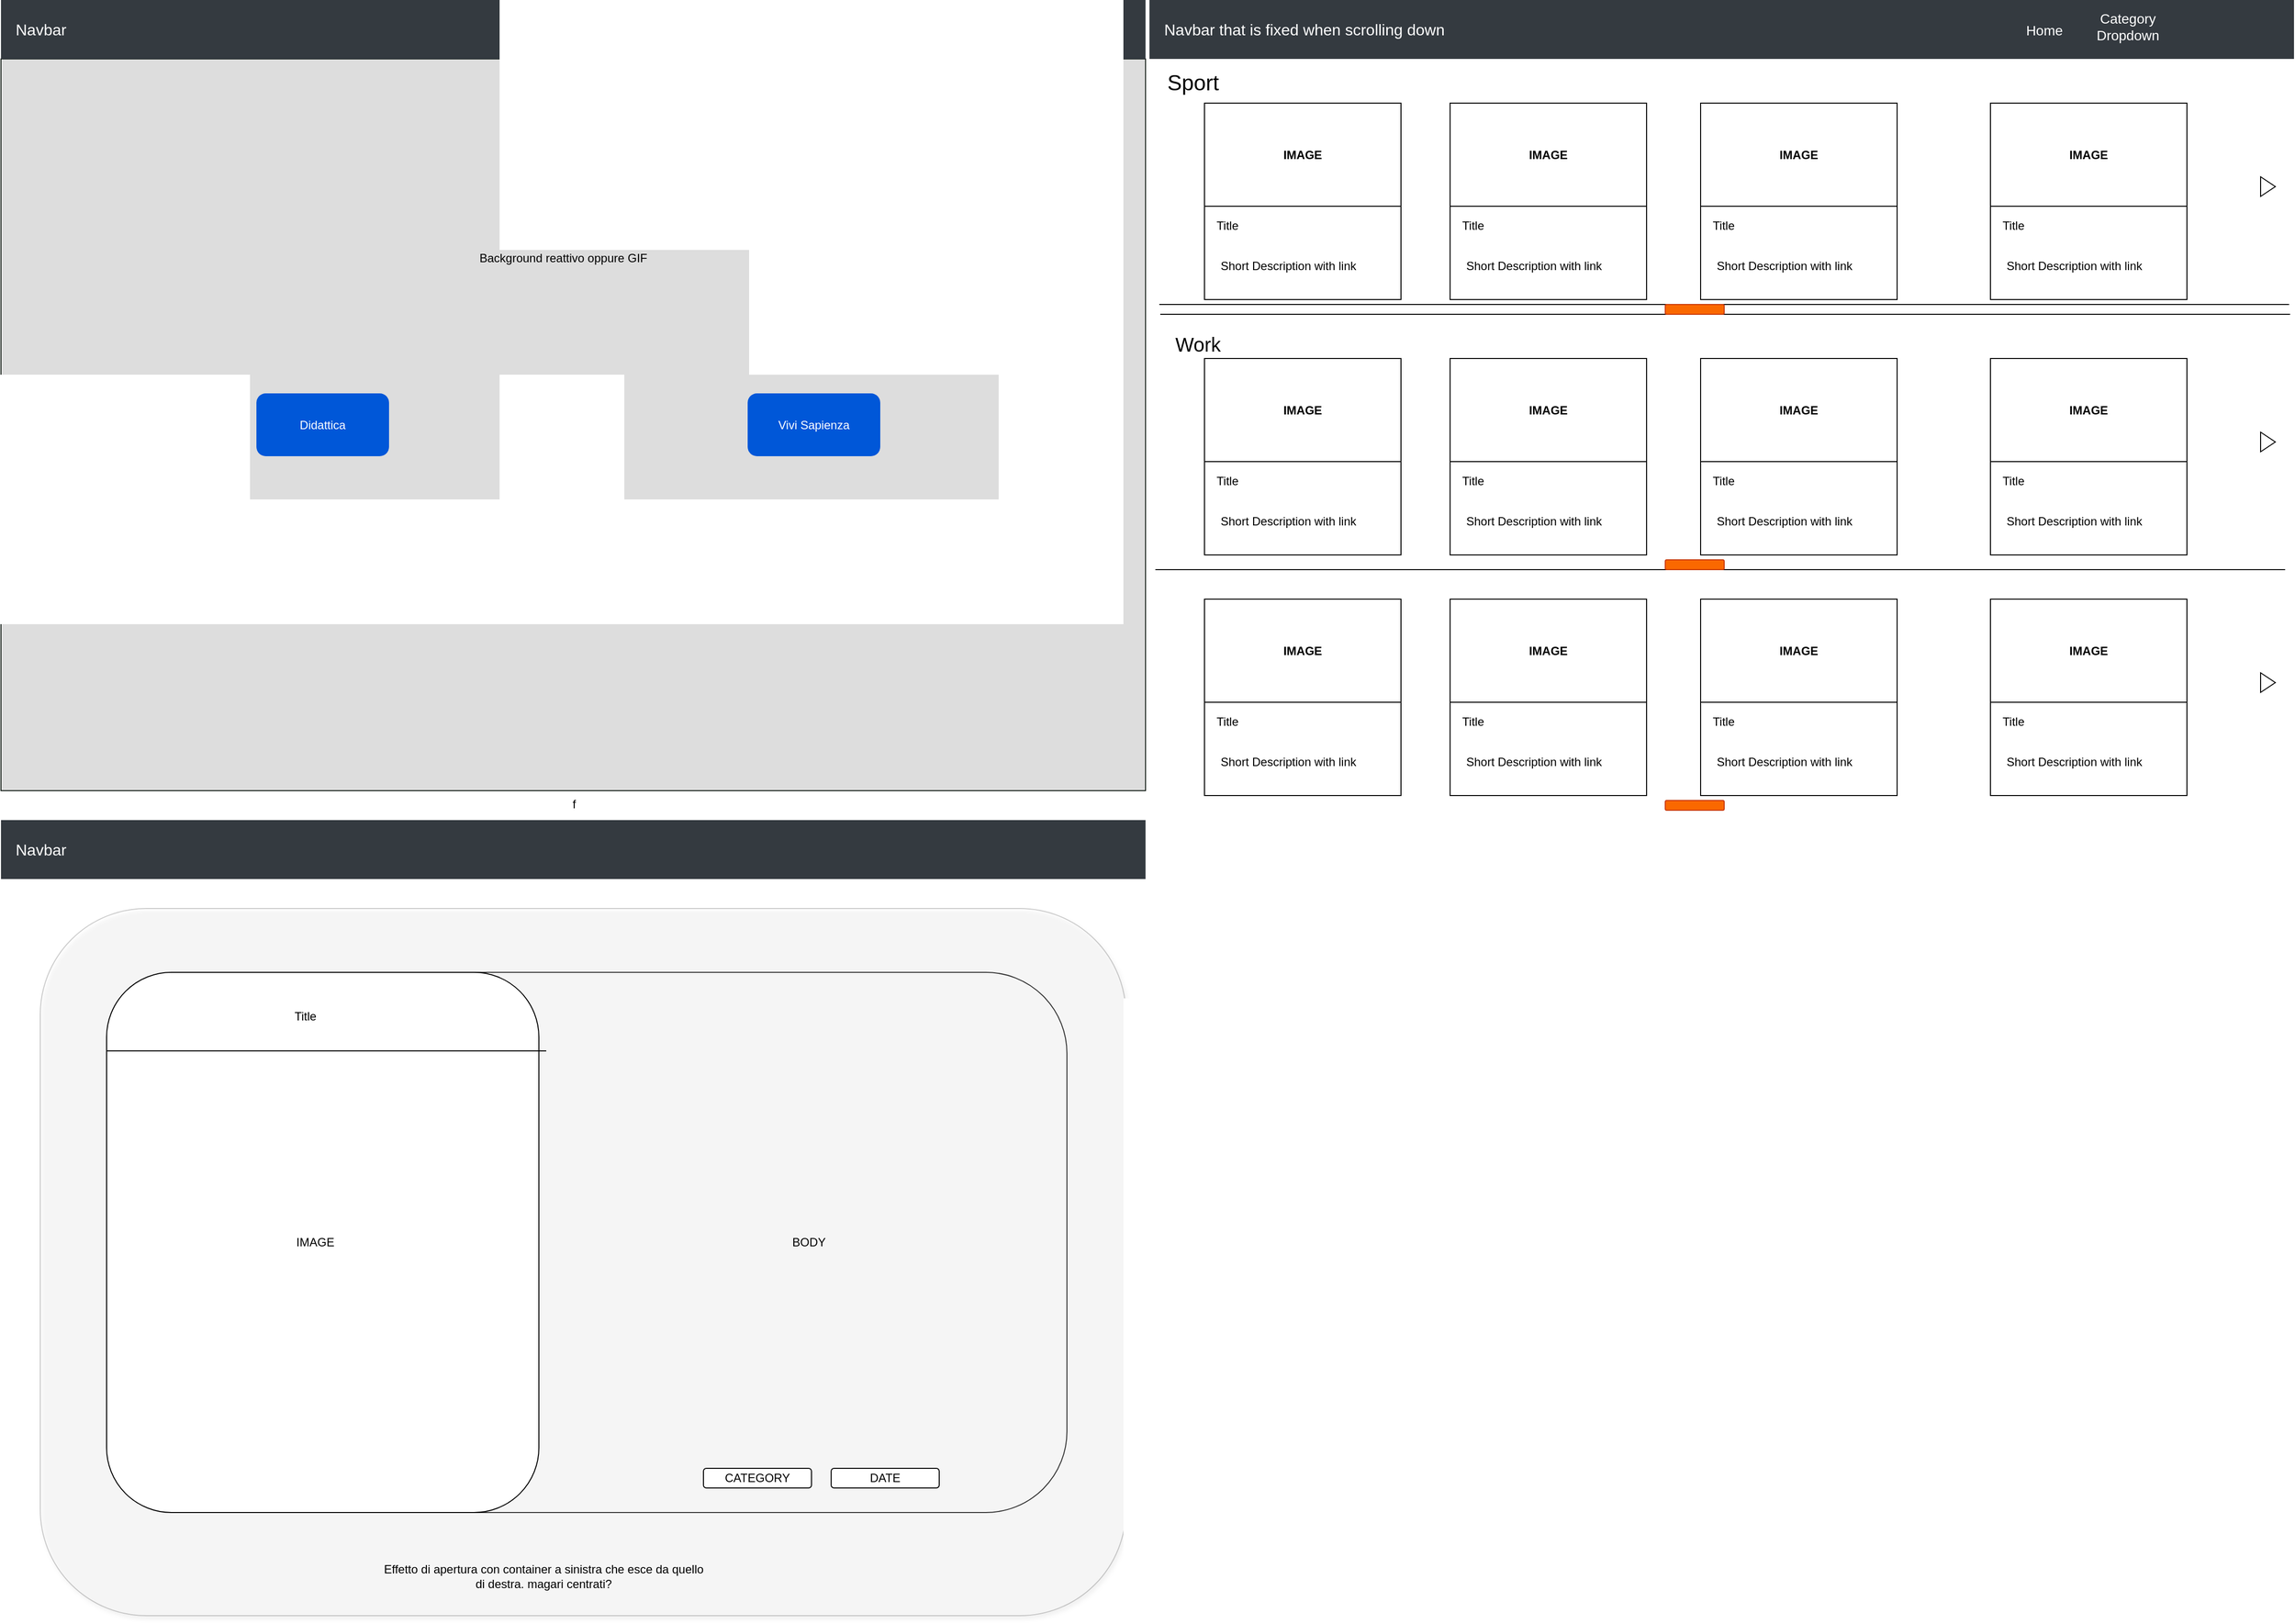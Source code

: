 <mxfile version="21.1.1" type="device">
  <diagram name="Page-1" id="6EgMhWEb-nkDl0XdSn-C">
    <mxGraphModel dx="1647" dy="912" grid="1" gridSize="5" guides="1" tooltips="1" connect="1" arrows="1" fold="1" page="1" pageScale="1" pageWidth="1169" pageHeight="827" math="0" shadow="0">
      <root>
        <mxCell id="0" />
        <mxCell id="1" parent="0" />
        <mxCell id="TPJMeiY1_PRA1f4oK3qn-159" value="" style="rounded=1;whiteSpace=wrap;html=1;" vertex="1" parent="1">
          <mxGeometry x="385" y="990" width="700" height="550" as="geometry" />
        </mxCell>
        <mxCell id="TPJMeiY1_PRA1f4oK3qn-14" value="f" style="verticalLabelPosition=bottom;verticalAlign=top;html=1;shadow=0;dashed=0;strokeWidth=1;shape=mxgraph.ios.iBgFlat;strokeColor=#18211b;fillColor=#dddddd;" vertex="1" parent="1">
          <mxGeometry y="60" width="1165" height="745" as="geometry" />
        </mxCell>
        <mxCell id="TPJMeiY1_PRA1f4oK3qn-4" value="Navbar" style="html=1;shadow=0;dashed=0;fillColor=#343A40;strokeColor=none;fontSize=16;fontColor=#ffffff;align=left;spacing=15;" vertex="1" parent="1">
          <mxGeometry width="1165" height="60" as="geometry" />
        </mxCell>
        <mxCell id="TPJMeiY1_PRA1f4oK3qn-12" value="Didattica" style="rounded=1;fillColor=#0057D8;strokeColor=none;html=1;whiteSpace=wrap;fontColor=#ffffff;align=center;verticalAlign=middle;fontStyle=0;fontSize=12;sketch=0;" vertex="1" parent="1">
          <mxGeometry x="260" y="400.5" width="135" height="64" as="geometry" />
        </mxCell>
        <mxCell id="TPJMeiY1_PRA1f4oK3qn-13" value="Vivi Sapienza" style="rounded=1;fillColor=#0057D8;strokeColor=none;html=1;whiteSpace=wrap;fontColor=#ffffff;align=center;verticalAlign=middle;fontStyle=0;fontSize=12;sketch=0;" vertex="1" parent="1">
          <mxGeometry x="760" y="400.5" width="135" height="64" as="geometry" />
        </mxCell>
        <mxCell id="TPJMeiY1_PRA1f4oK3qn-15" value="Navbar that is fixed when scrolling down" style="html=1;shadow=0;dashed=0;fillColor=#343A40;strokeColor=none;fontSize=16;fontColor=#ffffff;align=left;spacing=15;" vertex="1" parent="1">
          <mxGeometry x="1169" width="1165" height="60" as="geometry" />
        </mxCell>
        <mxCell id="TPJMeiY1_PRA1f4oK3qn-23" value="Home" style="fillColor=none;strokeColor=none;fontSize=14;fontColor=#ffffff;align=center;" vertex="1" parent="1">
          <mxGeometry x="2045" y="10" width="70" height="40" as="geometry" />
        </mxCell>
        <mxCell id="TPJMeiY1_PRA1f4oK3qn-24" value="Category&#xa;Dropdown&#xa;" style="fillColor=none;strokeColor=none;fontSize=14;fontColor=#ffffff;align=center;" vertex="1" parent="1">
          <mxGeometry x="2130" y="15" width="70" height="40" as="geometry" />
        </mxCell>
        <mxCell id="TPJMeiY1_PRA1f4oK3qn-25" value="" style="endArrow=none;html=1;rounded=0;movable=0;resizable=0;rotatable=0;deletable=0;editable=0;locked=1;connectable=0;" edge="1" parent="1">
          <mxGeometry width="50" height="50" relative="1" as="geometry">
            <mxPoint x="1180" y="320" as="sourcePoint" />
            <mxPoint x="2330" y="320" as="targetPoint" />
          </mxGeometry>
        </mxCell>
        <mxCell id="TPJMeiY1_PRA1f4oK3qn-26" value="" style="endArrow=none;html=1;rounded=0;" edge="1" parent="1">
          <mxGeometry width="50" height="50" relative="1" as="geometry">
            <mxPoint x="1175" y="580" as="sourcePoint" />
            <mxPoint x="2325" y="580" as="targetPoint" />
          </mxGeometry>
        </mxCell>
        <mxCell id="TPJMeiY1_PRA1f4oK3qn-28" value="&lt;font style=&quot;font-size: 22px;&quot;&gt;Sport&lt;/font&gt;" style="text;html=1;align=center;verticalAlign=middle;resizable=0;points=[];autosize=1;strokeColor=none;fillColor=none;" vertex="1" parent="1">
          <mxGeometry x="1175" y="65" width="75" height="40" as="geometry" />
        </mxCell>
        <mxCell id="TPJMeiY1_PRA1f4oK3qn-29" value="&lt;font style=&quot;font-size: 20px;&quot;&gt;Work&lt;/font&gt;" style="text;html=1;align=center;verticalAlign=middle;resizable=0;points=[];autosize=1;strokeColor=none;fillColor=none;" vertex="1" parent="1">
          <mxGeometry x="1185" y="330" width="65" height="40" as="geometry" />
        </mxCell>
        <mxCell id="TPJMeiY1_PRA1f4oK3qn-73" value="IMAGE" style="swimlane;whiteSpace=wrap;html=1;startSize=105;" vertex="1" parent="1">
          <mxGeometry x="1225" y="105" width="200" height="200" as="geometry" />
        </mxCell>
        <mxCell id="TPJMeiY1_PRA1f4oK3qn-74" value="Title" style="text;html=1;align=center;verticalAlign=middle;resizable=0;points=[];autosize=1;strokeColor=none;fillColor=none;" vertex="1" parent="TPJMeiY1_PRA1f4oK3qn-73">
          <mxGeometry y="110" width="45" height="30" as="geometry" />
        </mxCell>
        <mxCell id="TPJMeiY1_PRA1f4oK3qn-75" value="&lt;div&gt;Short Description with link&lt;/div&gt;&lt;div&gt;&lt;br&gt;&lt;/div&gt;" style="text;html=1;align=center;verticalAlign=middle;resizable=0;points=[];autosize=1;strokeColor=none;fillColor=none;" vertex="1" parent="TPJMeiY1_PRA1f4oK3qn-73">
          <mxGeometry x="5" y="150" width="160" height="45" as="geometry" />
        </mxCell>
        <mxCell id="TPJMeiY1_PRA1f4oK3qn-76" value="IMAGE" style="swimlane;whiteSpace=wrap;html=1;startSize=105;" vertex="1" parent="1">
          <mxGeometry x="1475" y="105" width="200" height="200" as="geometry" />
        </mxCell>
        <mxCell id="TPJMeiY1_PRA1f4oK3qn-77" value="Title" style="text;html=1;align=center;verticalAlign=middle;resizable=0;points=[];autosize=1;strokeColor=none;fillColor=none;" vertex="1" parent="TPJMeiY1_PRA1f4oK3qn-76">
          <mxGeometry y="110" width="45" height="30" as="geometry" />
        </mxCell>
        <mxCell id="TPJMeiY1_PRA1f4oK3qn-78" value="&lt;div&gt;Short Description with link&lt;/div&gt;&lt;div&gt;&lt;br&gt;&lt;/div&gt;" style="text;html=1;align=center;verticalAlign=middle;resizable=0;points=[];autosize=1;strokeColor=none;fillColor=none;" vertex="1" parent="TPJMeiY1_PRA1f4oK3qn-76">
          <mxGeometry x="5" y="150" width="160" height="45" as="geometry" />
        </mxCell>
        <mxCell id="TPJMeiY1_PRA1f4oK3qn-88" value="IMAGE" style="swimlane;whiteSpace=wrap;html=1;startSize=105;" vertex="1" parent="1">
          <mxGeometry x="1730" y="105" width="200" height="200" as="geometry" />
        </mxCell>
        <mxCell id="TPJMeiY1_PRA1f4oK3qn-89" value="Title" style="text;html=1;align=center;verticalAlign=middle;resizable=0;points=[];autosize=1;strokeColor=none;fillColor=none;" vertex="1" parent="TPJMeiY1_PRA1f4oK3qn-88">
          <mxGeometry y="110" width="45" height="30" as="geometry" />
        </mxCell>
        <mxCell id="TPJMeiY1_PRA1f4oK3qn-90" value="&lt;div&gt;Short Description with link&lt;/div&gt;&lt;div&gt;&lt;br&gt;&lt;/div&gt;" style="text;html=1;align=center;verticalAlign=middle;resizable=0;points=[];autosize=1;strokeColor=none;fillColor=none;" vertex="1" parent="TPJMeiY1_PRA1f4oK3qn-88">
          <mxGeometry x="5" y="150" width="160" height="45" as="geometry" />
        </mxCell>
        <mxCell id="TPJMeiY1_PRA1f4oK3qn-91" value="IMAGE" style="swimlane;whiteSpace=wrap;html=1;startSize=105;" vertex="1" parent="1">
          <mxGeometry x="2025" y="105" width="200" height="200" as="geometry" />
        </mxCell>
        <mxCell id="TPJMeiY1_PRA1f4oK3qn-92" value="Title" style="text;html=1;align=center;verticalAlign=middle;resizable=0;points=[];autosize=1;strokeColor=none;fillColor=none;" vertex="1" parent="TPJMeiY1_PRA1f4oK3qn-91">
          <mxGeometry y="110" width="45" height="30" as="geometry" />
        </mxCell>
        <mxCell id="TPJMeiY1_PRA1f4oK3qn-93" value="&lt;div&gt;Short Description with link&lt;/div&gt;&lt;div&gt;&lt;br&gt;&lt;/div&gt;" style="text;html=1;align=center;verticalAlign=middle;resizable=0;points=[];autosize=1;strokeColor=none;fillColor=none;" vertex="1" parent="TPJMeiY1_PRA1f4oK3qn-91">
          <mxGeometry x="5" y="150" width="160" height="45" as="geometry" />
        </mxCell>
        <mxCell id="TPJMeiY1_PRA1f4oK3qn-95" value="" style="endArrow=none;html=1;rounded=0;" edge="1" parent="1">
          <mxGeometry width="50" height="50" relative="1" as="geometry">
            <mxPoint x="1179" y="310" as="sourcePoint" />
            <mxPoint x="2329" y="310" as="targetPoint" />
          </mxGeometry>
        </mxCell>
        <mxCell id="TPJMeiY1_PRA1f4oK3qn-96" value="" style="rounded=1;whiteSpace=wrap;html=1;fillColor=#fa6800;strokeColor=#C73500;fontColor=#000000;" vertex="1" parent="1">
          <mxGeometry x="1694" y="310" width="60" height="10" as="geometry" />
        </mxCell>
        <mxCell id="TPJMeiY1_PRA1f4oK3qn-100" value="" style="triangle;whiteSpace=wrap;html=1;" vertex="1" parent="1">
          <mxGeometry x="2300" y="180" width="15" height="20" as="geometry" />
        </mxCell>
        <mxCell id="TPJMeiY1_PRA1f4oK3qn-111" value="IMAGE" style="swimlane;whiteSpace=wrap;html=1;startSize=105;" vertex="1" parent="1">
          <mxGeometry x="1225" y="365" width="200" height="200" as="geometry" />
        </mxCell>
        <mxCell id="TPJMeiY1_PRA1f4oK3qn-112" value="Title" style="text;html=1;align=center;verticalAlign=middle;resizable=0;points=[];autosize=1;strokeColor=none;fillColor=none;" vertex="1" parent="TPJMeiY1_PRA1f4oK3qn-111">
          <mxGeometry y="110" width="45" height="30" as="geometry" />
        </mxCell>
        <mxCell id="TPJMeiY1_PRA1f4oK3qn-113" value="&lt;div&gt;Short Description with link&lt;/div&gt;&lt;div&gt;&lt;br&gt;&lt;/div&gt;" style="text;html=1;align=center;verticalAlign=middle;resizable=0;points=[];autosize=1;strokeColor=none;fillColor=none;" vertex="1" parent="TPJMeiY1_PRA1f4oK3qn-111">
          <mxGeometry x="5" y="150" width="160" height="45" as="geometry" />
        </mxCell>
        <mxCell id="TPJMeiY1_PRA1f4oK3qn-114" value="IMAGE" style="swimlane;whiteSpace=wrap;html=1;startSize=105;" vertex="1" parent="1">
          <mxGeometry x="1475" y="365" width="200" height="200" as="geometry" />
        </mxCell>
        <mxCell id="TPJMeiY1_PRA1f4oK3qn-115" value="Title" style="text;html=1;align=center;verticalAlign=middle;resizable=0;points=[];autosize=1;strokeColor=none;fillColor=none;" vertex="1" parent="TPJMeiY1_PRA1f4oK3qn-114">
          <mxGeometry y="110" width="45" height="30" as="geometry" />
        </mxCell>
        <mxCell id="TPJMeiY1_PRA1f4oK3qn-116" value="&lt;div&gt;Short Description with link&lt;/div&gt;&lt;div&gt;&lt;br&gt;&lt;/div&gt;" style="text;html=1;align=center;verticalAlign=middle;resizable=0;points=[];autosize=1;strokeColor=none;fillColor=none;" vertex="1" parent="TPJMeiY1_PRA1f4oK3qn-114">
          <mxGeometry x="5" y="150" width="160" height="45" as="geometry" />
        </mxCell>
        <mxCell id="TPJMeiY1_PRA1f4oK3qn-117" value="IMAGE" style="swimlane;whiteSpace=wrap;html=1;startSize=105;" vertex="1" parent="1">
          <mxGeometry x="1730" y="365" width="200" height="200" as="geometry" />
        </mxCell>
        <mxCell id="TPJMeiY1_PRA1f4oK3qn-118" value="Title" style="text;html=1;align=center;verticalAlign=middle;resizable=0;points=[];autosize=1;strokeColor=none;fillColor=none;" vertex="1" parent="TPJMeiY1_PRA1f4oK3qn-117">
          <mxGeometry y="110" width="45" height="30" as="geometry" />
        </mxCell>
        <mxCell id="TPJMeiY1_PRA1f4oK3qn-119" value="&lt;div&gt;Short Description with link&lt;/div&gt;&lt;div&gt;&lt;br&gt;&lt;/div&gt;" style="text;html=1;align=center;verticalAlign=middle;resizable=0;points=[];autosize=1;strokeColor=none;fillColor=none;" vertex="1" parent="TPJMeiY1_PRA1f4oK3qn-117">
          <mxGeometry x="5" y="150" width="160" height="45" as="geometry" />
        </mxCell>
        <mxCell id="TPJMeiY1_PRA1f4oK3qn-120" value="IMAGE" style="swimlane;whiteSpace=wrap;html=1;startSize=105;" vertex="1" parent="1">
          <mxGeometry x="2025" y="365" width="200" height="200" as="geometry" />
        </mxCell>
        <mxCell id="TPJMeiY1_PRA1f4oK3qn-121" value="Title" style="text;html=1;align=center;verticalAlign=middle;resizable=0;points=[];autosize=1;strokeColor=none;fillColor=none;" vertex="1" parent="TPJMeiY1_PRA1f4oK3qn-120">
          <mxGeometry y="110" width="45" height="30" as="geometry" />
        </mxCell>
        <mxCell id="TPJMeiY1_PRA1f4oK3qn-122" value="&lt;div&gt;Short Description with link&lt;/div&gt;&lt;div&gt;&lt;br&gt;&lt;/div&gt;" style="text;html=1;align=center;verticalAlign=middle;resizable=0;points=[];autosize=1;strokeColor=none;fillColor=none;" vertex="1" parent="TPJMeiY1_PRA1f4oK3qn-120">
          <mxGeometry x="5" y="150" width="160" height="45" as="geometry" />
        </mxCell>
        <mxCell id="TPJMeiY1_PRA1f4oK3qn-123" value="" style="rounded=1;whiteSpace=wrap;html=1;fillColor=#fa6800;strokeColor=#C73500;fontColor=#000000;" vertex="1" parent="1">
          <mxGeometry x="1694" y="570" width="60" height="10" as="geometry" />
        </mxCell>
        <mxCell id="TPJMeiY1_PRA1f4oK3qn-124" value="" style="triangle;whiteSpace=wrap;html=1;" vertex="1" parent="1">
          <mxGeometry x="2300" y="440" width="15" height="20" as="geometry" />
        </mxCell>
        <mxCell id="TPJMeiY1_PRA1f4oK3qn-125" value="IMAGE" style="swimlane;whiteSpace=wrap;html=1;startSize=105;" vertex="1" parent="1">
          <mxGeometry x="1225" y="610" width="200" height="200" as="geometry" />
        </mxCell>
        <mxCell id="TPJMeiY1_PRA1f4oK3qn-126" value="Title" style="text;html=1;align=center;verticalAlign=middle;resizable=0;points=[];autosize=1;strokeColor=none;fillColor=none;" vertex="1" parent="TPJMeiY1_PRA1f4oK3qn-125">
          <mxGeometry y="110" width="45" height="30" as="geometry" />
        </mxCell>
        <mxCell id="TPJMeiY1_PRA1f4oK3qn-127" value="&lt;div&gt;Short Description with link&lt;/div&gt;&lt;div&gt;&lt;br&gt;&lt;/div&gt;" style="text;html=1;align=center;verticalAlign=middle;resizable=0;points=[];autosize=1;strokeColor=none;fillColor=none;" vertex="1" parent="TPJMeiY1_PRA1f4oK3qn-125">
          <mxGeometry x="5" y="150" width="160" height="45" as="geometry" />
        </mxCell>
        <mxCell id="TPJMeiY1_PRA1f4oK3qn-128" value="IMAGE" style="swimlane;whiteSpace=wrap;html=1;startSize=105;" vertex="1" parent="1">
          <mxGeometry x="1475" y="610" width="200" height="200" as="geometry" />
        </mxCell>
        <mxCell id="TPJMeiY1_PRA1f4oK3qn-129" value="Title" style="text;html=1;align=center;verticalAlign=middle;resizable=0;points=[];autosize=1;strokeColor=none;fillColor=none;" vertex="1" parent="TPJMeiY1_PRA1f4oK3qn-128">
          <mxGeometry y="110" width="45" height="30" as="geometry" />
        </mxCell>
        <mxCell id="TPJMeiY1_PRA1f4oK3qn-130" value="&lt;div&gt;Short Description with link&lt;/div&gt;&lt;div&gt;&lt;br&gt;&lt;/div&gt;" style="text;html=1;align=center;verticalAlign=middle;resizable=0;points=[];autosize=1;strokeColor=none;fillColor=none;" vertex="1" parent="TPJMeiY1_PRA1f4oK3qn-128">
          <mxGeometry x="5" y="150" width="160" height="45" as="geometry" />
        </mxCell>
        <mxCell id="TPJMeiY1_PRA1f4oK3qn-131" value="IMAGE" style="swimlane;whiteSpace=wrap;html=1;startSize=105;" vertex="1" parent="1">
          <mxGeometry x="1730" y="610" width="200" height="200" as="geometry" />
        </mxCell>
        <mxCell id="TPJMeiY1_PRA1f4oK3qn-132" value="Title" style="text;html=1;align=center;verticalAlign=middle;resizable=0;points=[];autosize=1;strokeColor=none;fillColor=none;" vertex="1" parent="TPJMeiY1_PRA1f4oK3qn-131">
          <mxGeometry y="110" width="45" height="30" as="geometry" />
        </mxCell>
        <mxCell id="TPJMeiY1_PRA1f4oK3qn-133" value="&lt;div&gt;Short Description with link&lt;/div&gt;&lt;div&gt;&lt;br&gt;&lt;/div&gt;" style="text;html=1;align=center;verticalAlign=middle;resizable=0;points=[];autosize=1;strokeColor=none;fillColor=none;" vertex="1" parent="TPJMeiY1_PRA1f4oK3qn-131">
          <mxGeometry x="5" y="150" width="160" height="45" as="geometry" />
        </mxCell>
        <mxCell id="TPJMeiY1_PRA1f4oK3qn-134" value="IMAGE" style="swimlane;whiteSpace=wrap;html=1;startSize=105;" vertex="1" parent="1">
          <mxGeometry x="2025" y="610" width="200" height="200" as="geometry" />
        </mxCell>
        <mxCell id="TPJMeiY1_PRA1f4oK3qn-135" value="Title" style="text;html=1;align=center;verticalAlign=middle;resizable=0;points=[];autosize=1;strokeColor=none;fillColor=none;" vertex="1" parent="TPJMeiY1_PRA1f4oK3qn-134">
          <mxGeometry y="110" width="45" height="30" as="geometry" />
        </mxCell>
        <mxCell id="TPJMeiY1_PRA1f4oK3qn-136" value="&lt;div&gt;Short Description with link&lt;/div&gt;&lt;div&gt;&lt;br&gt;&lt;/div&gt;" style="text;html=1;align=center;verticalAlign=middle;resizable=0;points=[];autosize=1;strokeColor=none;fillColor=none;" vertex="1" parent="TPJMeiY1_PRA1f4oK3qn-134">
          <mxGeometry x="5" y="150" width="160" height="45" as="geometry" />
        </mxCell>
        <mxCell id="TPJMeiY1_PRA1f4oK3qn-137" value="" style="rounded=1;whiteSpace=wrap;html=1;fillColor=#fa6800;strokeColor=#C73500;fontColor=#000000;" vertex="1" parent="1">
          <mxGeometry x="1694" y="815" width="60" height="10" as="geometry" />
        </mxCell>
        <mxCell id="TPJMeiY1_PRA1f4oK3qn-138" value="" style="triangle;whiteSpace=wrap;html=1;" vertex="1" parent="1">
          <mxGeometry x="2300" y="685" width="15" height="20" as="geometry" />
        </mxCell>
        <mxCell id="TPJMeiY1_PRA1f4oK3qn-153" value="Navbar" style="html=1;shadow=0;dashed=0;fillColor=#343A40;strokeColor=none;fontSize=16;fontColor=#ffffff;align=left;spacing=15;" vertex="1" parent="1">
          <mxGeometry y="835" width="1165" height="60" as="geometry" />
        </mxCell>
        <mxCell id="TPJMeiY1_PRA1f4oK3qn-154" value="" style="rounded=1;whiteSpace=wrap;html=1;fillColor=default;opacity=20;shadow=1;" vertex="1" parent="1">
          <mxGeometry x="40" y="925" width="1105" height="720" as="geometry" />
        </mxCell>
        <mxCell id="TPJMeiY1_PRA1f4oK3qn-155" value="" style="rounded=1;whiteSpace=wrap;html=1;" vertex="1" parent="1">
          <mxGeometry x="107.5" y="990" width="440" height="550" as="geometry" />
        </mxCell>
        <mxCell id="TPJMeiY1_PRA1f4oK3qn-156" value="" style="endArrow=none;html=1;rounded=0;" edge="1" parent="1">
          <mxGeometry width="50" height="50" relative="1" as="geometry">
            <mxPoint x="107.5" y="1070" as="sourcePoint" />
            <mxPoint x="555" y="1070" as="targetPoint" />
          </mxGeometry>
        </mxCell>
        <mxCell id="TPJMeiY1_PRA1f4oK3qn-157" value="Title" style="text;html=1;strokeColor=none;fillColor=none;align=center;verticalAlign=middle;whiteSpace=wrap;rounded=0;" vertex="1" parent="1">
          <mxGeometry x="280" y="1020" width="60" height="30" as="geometry" />
        </mxCell>
        <mxCell id="TPJMeiY1_PRA1f4oK3qn-158" value="IMAGE" style="text;html=1;strokeColor=none;fillColor=none;align=center;verticalAlign=middle;whiteSpace=wrap;rounded=0;" vertex="1" parent="1">
          <mxGeometry x="290" y="1250" width="60" height="30" as="geometry" />
        </mxCell>
        <mxCell id="TPJMeiY1_PRA1f4oK3qn-160" value="BODY" style="text;html=1;strokeColor=none;fillColor=none;align=center;verticalAlign=middle;whiteSpace=wrap;rounded=0;" vertex="1" parent="1">
          <mxGeometry x="585" y="1040" width="475" height="450" as="geometry" />
        </mxCell>
        <mxCell id="TPJMeiY1_PRA1f4oK3qn-161" value="DATE" style="rounded=1;whiteSpace=wrap;html=1;" vertex="1" parent="1">
          <mxGeometry x="845" y="1495" width="110" height="20" as="geometry" />
        </mxCell>
        <mxCell id="TPJMeiY1_PRA1f4oK3qn-162" value="CATEGORY" style="rounded=1;whiteSpace=wrap;html=1;" vertex="1" parent="1">
          <mxGeometry x="715" y="1495" width="110" height="20" as="geometry" />
        </mxCell>
        <mxCell id="TPJMeiY1_PRA1f4oK3qn-164" value="&lt;div&gt;Effetto di apertura con container a sinistra che esce da quello&lt;/div&gt;&lt;div&gt;di destra. magari centrati?&lt;br&gt;&lt;/div&gt;" style="text;html=1;strokeColor=none;fillColor=none;align=center;verticalAlign=middle;whiteSpace=wrap;rounded=0;" vertex="1" parent="1">
          <mxGeometry x="330" y="1575" width="445" height="60" as="geometry" />
        </mxCell>
        <mxCell id="TPJMeiY1_PRA1f4oK3qn-165" value="Background reattivo oppure GIF" style="text;html=1;strokeColor=none;fillColor=none;align=center;verticalAlign=middle;whiteSpace=wrap;rounded=0;" vertex="1" parent="1">
          <mxGeometry x="465" y="220" width="215" height="85" as="geometry" />
        </mxCell>
      </root>
    </mxGraphModel>
  </diagram>
</mxfile>
